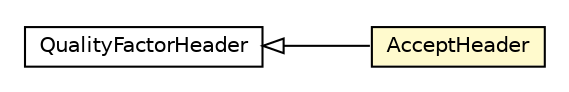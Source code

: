 #!/usr/local/bin/dot
#
# Class diagram 
# Generated by UMLGraph version R5_6-24-gf6e263 (http://www.umlgraph.org/)
#

digraph G {
	edge [fontname="Helvetica",fontsize=10,labelfontname="Helvetica",labelfontsize=10];
	node [fontname="Helvetica",fontsize=10,shape=plaintext];
	nodesep=0.25;
	ranksep=0.5;
	rankdir=LR;
	// org.turbogwt.core.http.client.QualityFactorHeader
	c419 [label=<<table title="org.turbogwt.core.http.client.QualityFactorHeader" border="0" cellborder="1" cellspacing="0" cellpadding="2" port="p" href="./QualityFactorHeader.html">
		<tr><td><table border="0" cellspacing="0" cellpadding="1">
<tr><td align="center" balign="center"> QualityFactorHeader </td></tr>
		</table></td></tr>
		</table>>, URL="./QualityFactorHeader.html", fontname="Helvetica", fontcolor="black", fontsize=10.0];
	// org.turbogwt.core.http.client.AcceptHeader
	c423 [label=<<table title="org.turbogwt.core.http.client.AcceptHeader" border="0" cellborder="1" cellspacing="0" cellpadding="2" port="p" bgcolor="lemonChiffon" href="./AcceptHeader.html">
		<tr><td><table border="0" cellspacing="0" cellpadding="1">
<tr><td align="center" balign="center"> AcceptHeader </td></tr>
		</table></td></tr>
		</table>>, URL="./AcceptHeader.html", fontname="Helvetica", fontcolor="black", fontsize=10.0];
	//org.turbogwt.core.http.client.AcceptHeader extends org.turbogwt.core.http.client.QualityFactorHeader
	c419:p -> c423:p [dir=back,arrowtail=empty];
}

